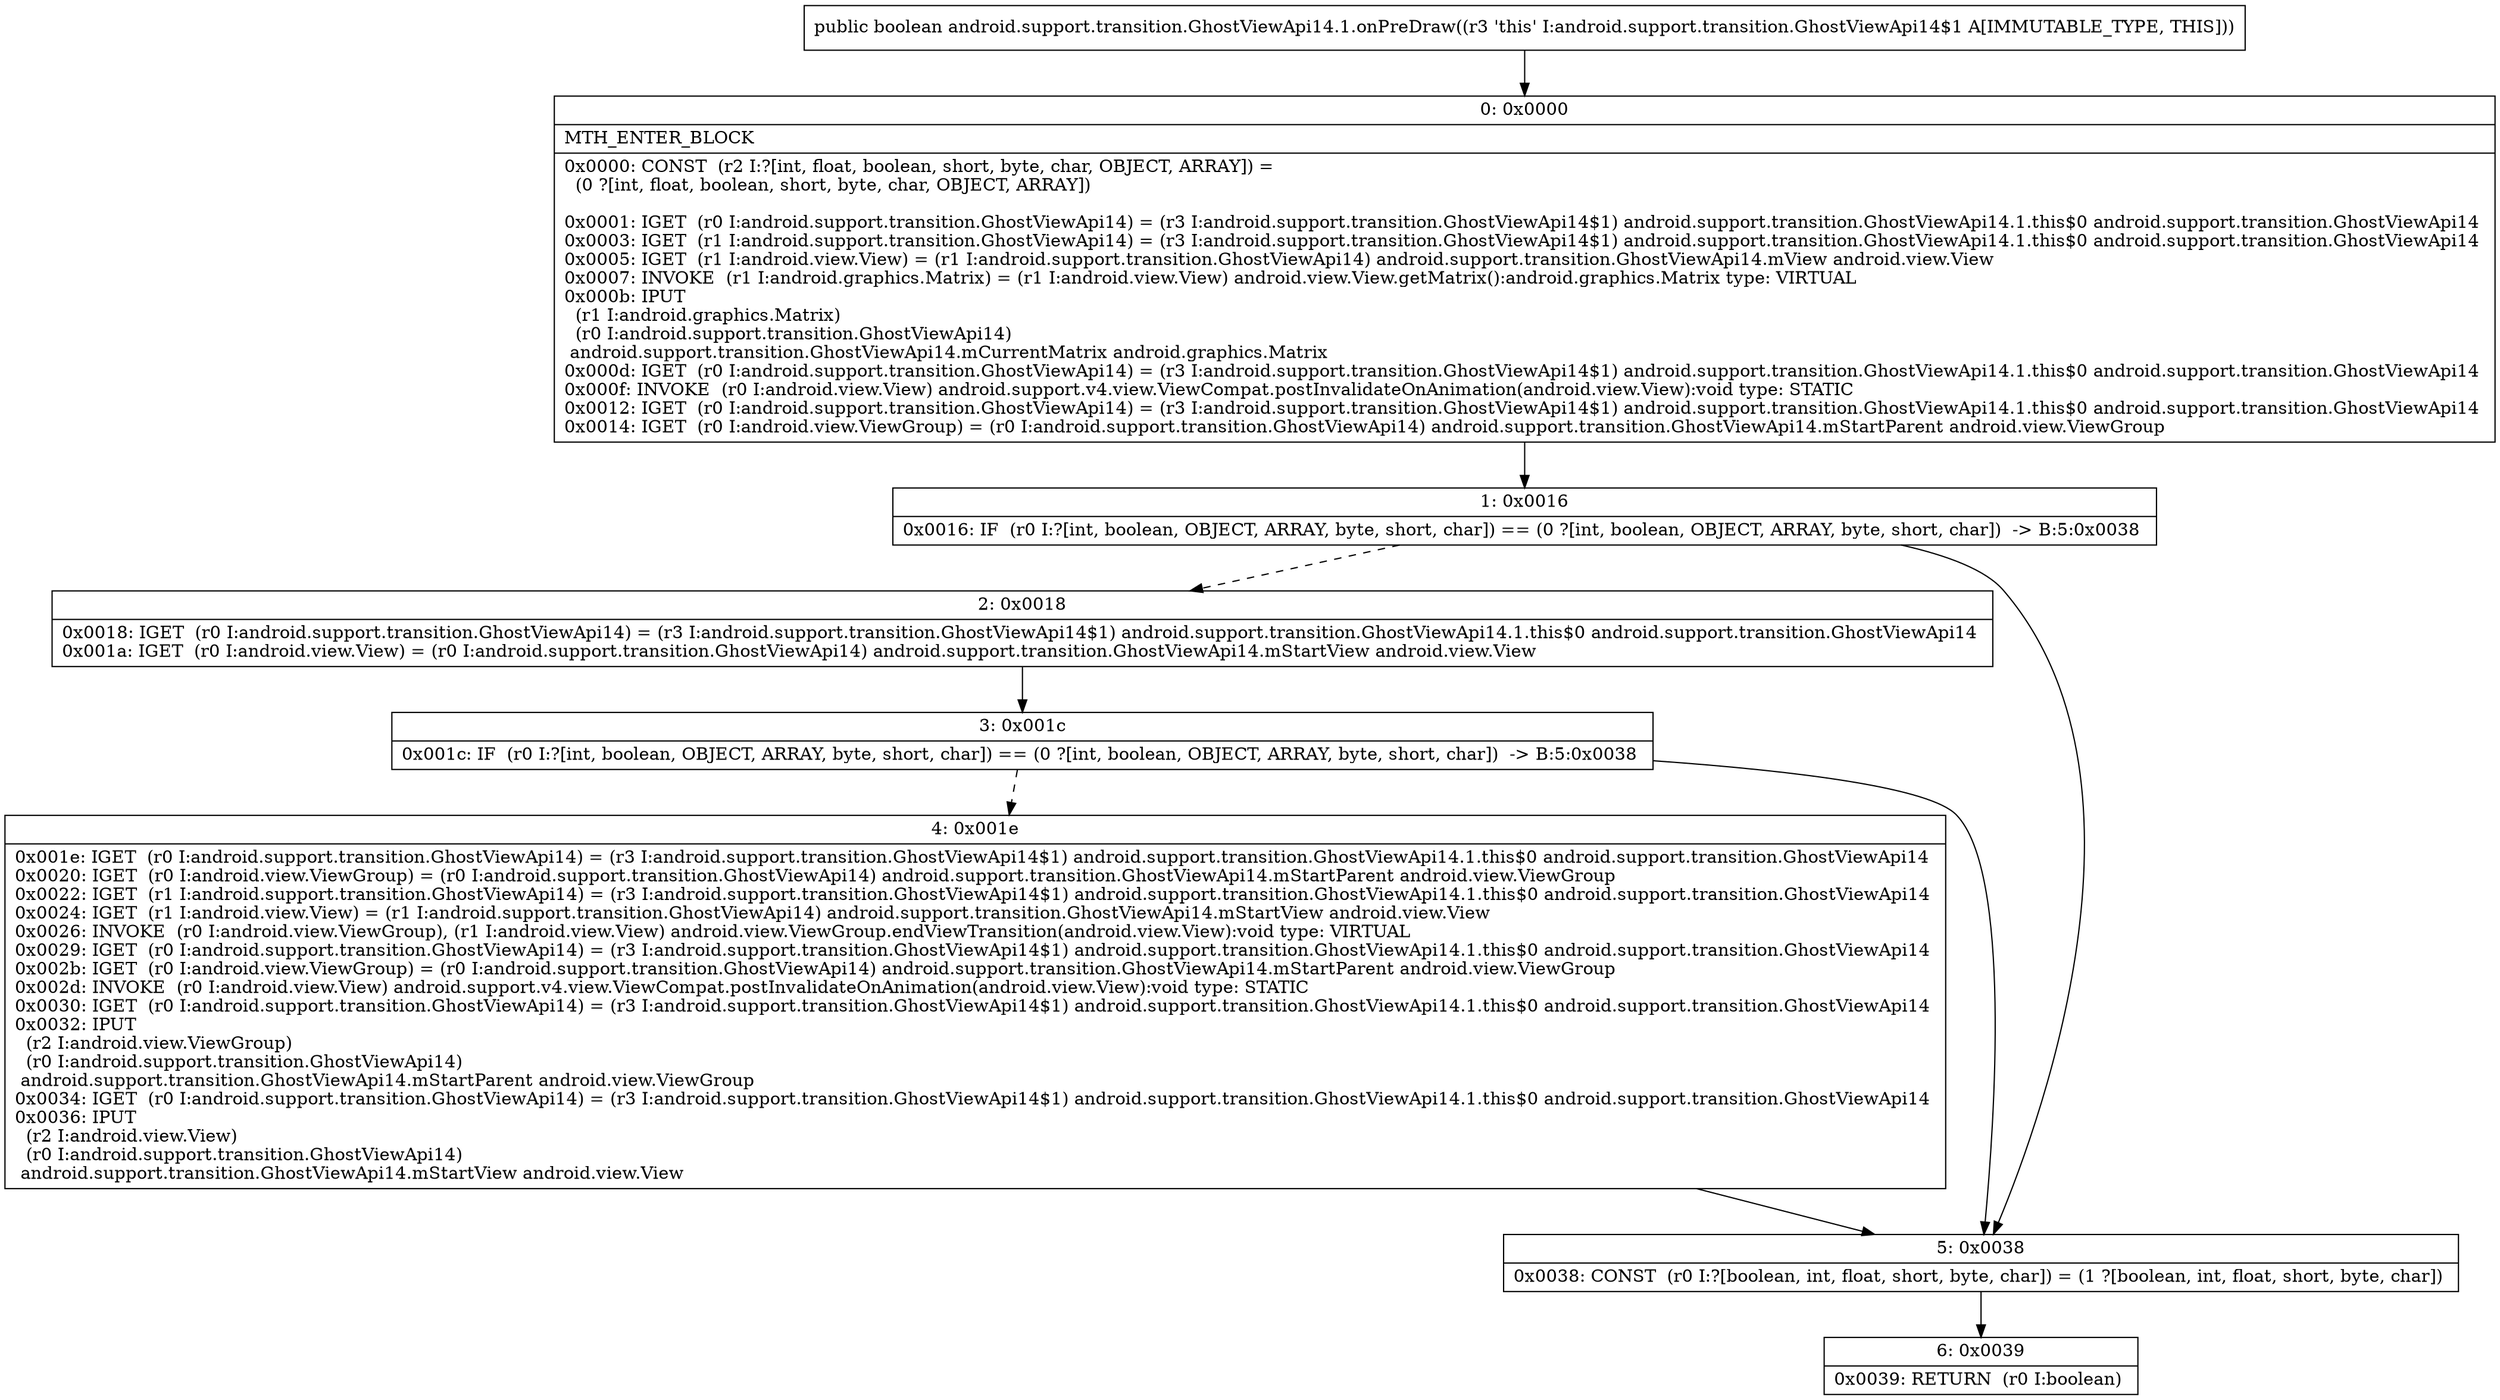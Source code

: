 digraph "CFG forandroid.support.transition.GhostViewApi14.1.onPreDraw()Z" {
Node_0 [shape=record,label="{0\:\ 0x0000|MTH_ENTER_BLOCK\l|0x0000: CONST  (r2 I:?[int, float, boolean, short, byte, char, OBJECT, ARRAY]) = \l  (0 ?[int, float, boolean, short, byte, char, OBJECT, ARRAY])\l \l0x0001: IGET  (r0 I:android.support.transition.GhostViewApi14) = (r3 I:android.support.transition.GhostViewApi14$1) android.support.transition.GhostViewApi14.1.this$0 android.support.transition.GhostViewApi14 \l0x0003: IGET  (r1 I:android.support.transition.GhostViewApi14) = (r3 I:android.support.transition.GhostViewApi14$1) android.support.transition.GhostViewApi14.1.this$0 android.support.transition.GhostViewApi14 \l0x0005: IGET  (r1 I:android.view.View) = (r1 I:android.support.transition.GhostViewApi14) android.support.transition.GhostViewApi14.mView android.view.View \l0x0007: INVOKE  (r1 I:android.graphics.Matrix) = (r1 I:android.view.View) android.view.View.getMatrix():android.graphics.Matrix type: VIRTUAL \l0x000b: IPUT  \l  (r1 I:android.graphics.Matrix)\l  (r0 I:android.support.transition.GhostViewApi14)\l android.support.transition.GhostViewApi14.mCurrentMatrix android.graphics.Matrix \l0x000d: IGET  (r0 I:android.support.transition.GhostViewApi14) = (r3 I:android.support.transition.GhostViewApi14$1) android.support.transition.GhostViewApi14.1.this$0 android.support.transition.GhostViewApi14 \l0x000f: INVOKE  (r0 I:android.view.View) android.support.v4.view.ViewCompat.postInvalidateOnAnimation(android.view.View):void type: STATIC \l0x0012: IGET  (r0 I:android.support.transition.GhostViewApi14) = (r3 I:android.support.transition.GhostViewApi14$1) android.support.transition.GhostViewApi14.1.this$0 android.support.transition.GhostViewApi14 \l0x0014: IGET  (r0 I:android.view.ViewGroup) = (r0 I:android.support.transition.GhostViewApi14) android.support.transition.GhostViewApi14.mStartParent android.view.ViewGroup \l}"];
Node_1 [shape=record,label="{1\:\ 0x0016|0x0016: IF  (r0 I:?[int, boolean, OBJECT, ARRAY, byte, short, char]) == (0 ?[int, boolean, OBJECT, ARRAY, byte, short, char])  \-\> B:5:0x0038 \l}"];
Node_2 [shape=record,label="{2\:\ 0x0018|0x0018: IGET  (r0 I:android.support.transition.GhostViewApi14) = (r3 I:android.support.transition.GhostViewApi14$1) android.support.transition.GhostViewApi14.1.this$0 android.support.transition.GhostViewApi14 \l0x001a: IGET  (r0 I:android.view.View) = (r0 I:android.support.transition.GhostViewApi14) android.support.transition.GhostViewApi14.mStartView android.view.View \l}"];
Node_3 [shape=record,label="{3\:\ 0x001c|0x001c: IF  (r0 I:?[int, boolean, OBJECT, ARRAY, byte, short, char]) == (0 ?[int, boolean, OBJECT, ARRAY, byte, short, char])  \-\> B:5:0x0038 \l}"];
Node_4 [shape=record,label="{4\:\ 0x001e|0x001e: IGET  (r0 I:android.support.transition.GhostViewApi14) = (r3 I:android.support.transition.GhostViewApi14$1) android.support.transition.GhostViewApi14.1.this$0 android.support.transition.GhostViewApi14 \l0x0020: IGET  (r0 I:android.view.ViewGroup) = (r0 I:android.support.transition.GhostViewApi14) android.support.transition.GhostViewApi14.mStartParent android.view.ViewGroup \l0x0022: IGET  (r1 I:android.support.transition.GhostViewApi14) = (r3 I:android.support.transition.GhostViewApi14$1) android.support.transition.GhostViewApi14.1.this$0 android.support.transition.GhostViewApi14 \l0x0024: IGET  (r1 I:android.view.View) = (r1 I:android.support.transition.GhostViewApi14) android.support.transition.GhostViewApi14.mStartView android.view.View \l0x0026: INVOKE  (r0 I:android.view.ViewGroup), (r1 I:android.view.View) android.view.ViewGroup.endViewTransition(android.view.View):void type: VIRTUAL \l0x0029: IGET  (r0 I:android.support.transition.GhostViewApi14) = (r3 I:android.support.transition.GhostViewApi14$1) android.support.transition.GhostViewApi14.1.this$0 android.support.transition.GhostViewApi14 \l0x002b: IGET  (r0 I:android.view.ViewGroup) = (r0 I:android.support.transition.GhostViewApi14) android.support.transition.GhostViewApi14.mStartParent android.view.ViewGroup \l0x002d: INVOKE  (r0 I:android.view.View) android.support.v4.view.ViewCompat.postInvalidateOnAnimation(android.view.View):void type: STATIC \l0x0030: IGET  (r0 I:android.support.transition.GhostViewApi14) = (r3 I:android.support.transition.GhostViewApi14$1) android.support.transition.GhostViewApi14.1.this$0 android.support.transition.GhostViewApi14 \l0x0032: IPUT  \l  (r2 I:android.view.ViewGroup)\l  (r0 I:android.support.transition.GhostViewApi14)\l android.support.transition.GhostViewApi14.mStartParent android.view.ViewGroup \l0x0034: IGET  (r0 I:android.support.transition.GhostViewApi14) = (r3 I:android.support.transition.GhostViewApi14$1) android.support.transition.GhostViewApi14.1.this$0 android.support.transition.GhostViewApi14 \l0x0036: IPUT  \l  (r2 I:android.view.View)\l  (r0 I:android.support.transition.GhostViewApi14)\l android.support.transition.GhostViewApi14.mStartView android.view.View \l}"];
Node_5 [shape=record,label="{5\:\ 0x0038|0x0038: CONST  (r0 I:?[boolean, int, float, short, byte, char]) = (1 ?[boolean, int, float, short, byte, char]) \l}"];
Node_6 [shape=record,label="{6\:\ 0x0039|0x0039: RETURN  (r0 I:boolean) \l}"];
MethodNode[shape=record,label="{public boolean android.support.transition.GhostViewApi14.1.onPreDraw((r3 'this' I:android.support.transition.GhostViewApi14$1 A[IMMUTABLE_TYPE, THIS])) }"];
MethodNode -> Node_0;
Node_0 -> Node_1;
Node_1 -> Node_2[style=dashed];
Node_1 -> Node_5;
Node_2 -> Node_3;
Node_3 -> Node_4[style=dashed];
Node_3 -> Node_5;
Node_4 -> Node_5;
Node_5 -> Node_6;
}

